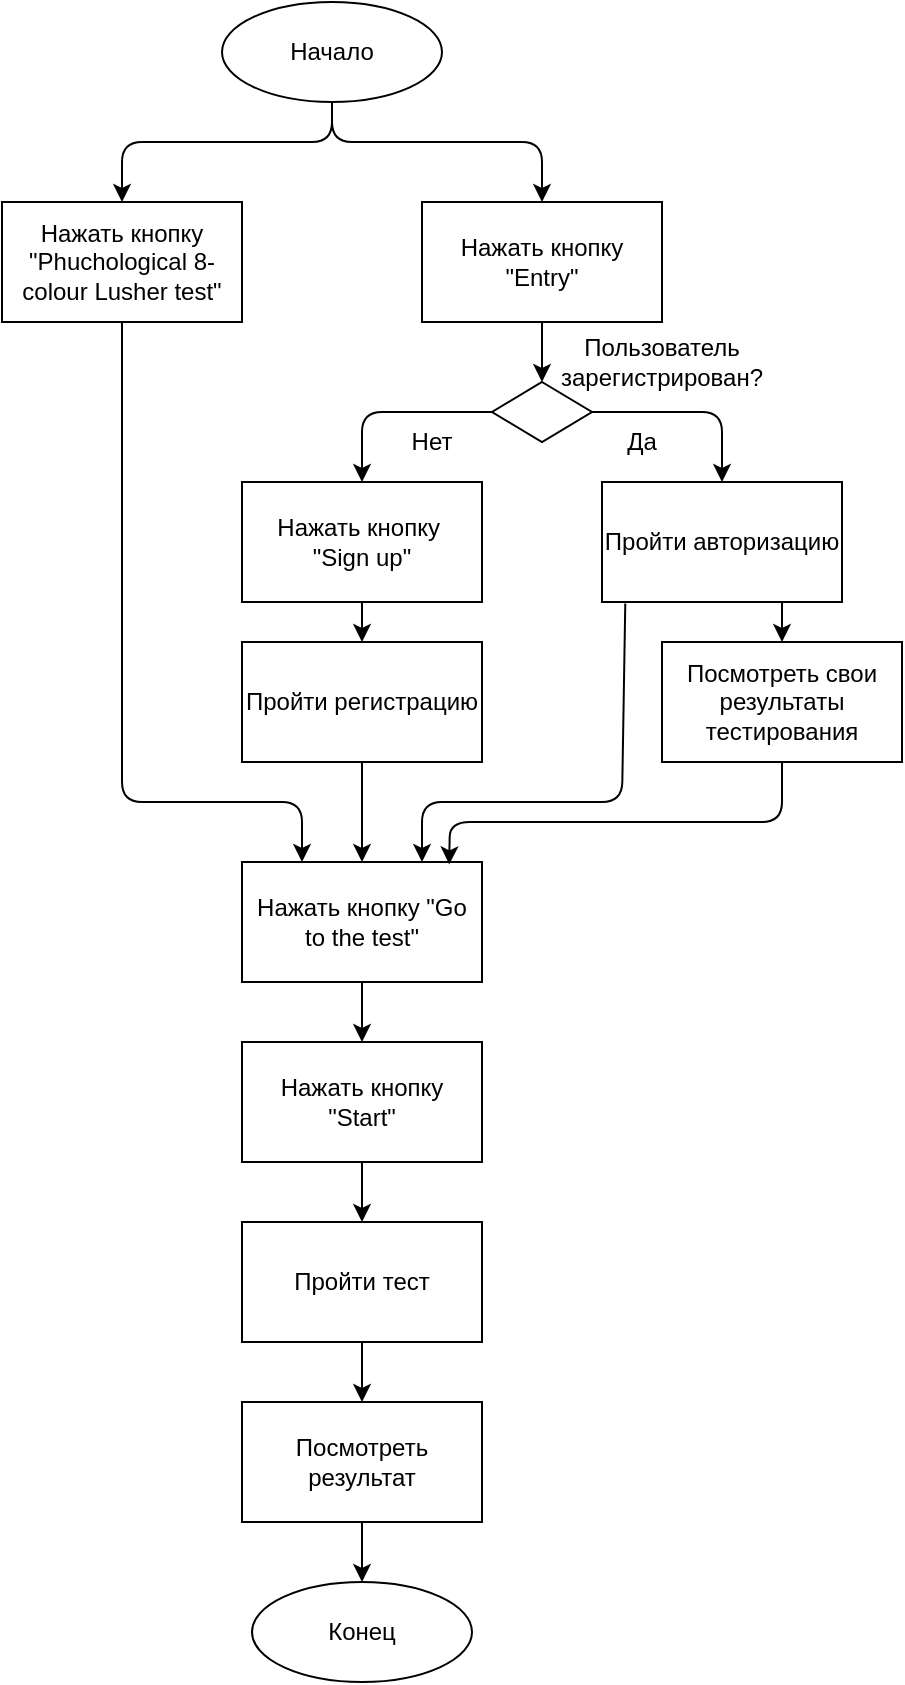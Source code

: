 <mxfile version="13.10.4" type="device"><diagram id="8kzZomNgAYGHZTL5mPqB" name="Page-1"><mxGraphModel dx="624" dy="571" grid="1" gridSize="10" guides="1" tooltips="1" connect="1" arrows="1" fold="1" page="1" pageScale="1" pageWidth="827" pageHeight="1169" math="0" shadow="0"><root><mxCell id="0"/><mxCell id="1" parent="0"/><mxCell id="WBd750er4zta18M8kLCe-1" value="Начало" style="ellipse;whiteSpace=wrap;html=1;" vertex="1" parent="1"><mxGeometry x="240" y="90" width="110" height="50" as="geometry"/></mxCell><mxCell id="WBd750er4zta18M8kLCe-2" value="Нажать кнопку &quot;Phuchological 8-colour Lusher test&quot;" style="rounded=0;whiteSpace=wrap;html=1;" vertex="1" parent="1"><mxGeometry x="130" y="190" width="120" height="60" as="geometry"/></mxCell><mxCell id="WBd750er4zta18M8kLCe-3" value="Нажать кнопку &quot;Entry&quot;" style="rounded=0;whiteSpace=wrap;html=1;" vertex="1" parent="1"><mxGeometry x="340" y="190" width="120" height="60" as="geometry"/></mxCell><mxCell id="WBd750er4zta18M8kLCe-4" value="" style="rhombus;whiteSpace=wrap;html=1;" vertex="1" parent="1"><mxGeometry x="375" y="280" width="50" height="30" as="geometry"/></mxCell><mxCell id="WBd750er4zta18M8kLCe-5" value="" style="endArrow=classic;html=1;entryX=0.5;entryY=0;entryDx=0;entryDy=0;exitX=0.5;exitY=1;exitDx=0;exitDy=0;" edge="1" parent="1" source="WBd750er4zta18M8kLCe-3" target="WBd750er4zta18M8kLCe-4"><mxGeometry width="50" height="50" relative="1" as="geometry"><mxPoint x="290" y="300" as="sourcePoint"/><mxPoint x="340" y="250" as="targetPoint"/></mxGeometry></mxCell><mxCell id="WBd750er4zta18M8kLCe-6" value="Пользователь зарегистрирован?" style="text;html=1;strokeColor=none;fillColor=none;align=center;verticalAlign=middle;whiteSpace=wrap;rounded=0;" vertex="1" parent="1"><mxGeometry x="440" y="260" width="40" height="20" as="geometry"/></mxCell><mxCell id="WBd750er4zta18M8kLCe-7" value="Нажать кнопку&amp;nbsp;&lt;br&gt;&quot;Sign up&quot;" style="rounded=0;whiteSpace=wrap;html=1;" vertex="1" parent="1"><mxGeometry x="250" y="330" width="120" height="60" as="geometry"/></mxCell><mxCell id="WBd750er4zta18M8kLCe-8" value="" style="endArrow=classic;html=1;exitX=0;exitY=0.5;exitDx=0;exitDy=0;entryX=0.5;entryY=0;entryDx=0;entryDy=0;" edge="1" parent="1" source="WBd750er4zta18M8kLCe-4" target="WBd750er4zta18M8kLCe-7"><mxGeometry width="50" height="50" relative="1" as="geometry"><mxPoint x="290" y="280" as="sourcePoint"/><mxPoint x="340" y="230" as="targetPoint"/><Array as="points"><mxPoint x="310" y="295"/></Array></mxGeometry></mxCell><mxCell id="WBd750er4zta18M8kLCe-9" value="Да" style="text;html=1;strokeColor=none;fillColor=none;align=center;verticalAlign=middle;whiteSpace=wrap;rounded=0;" vertex="1" parent="1"><mxGeometry x="430" y="300" width="40" height="20" as="geometry"/></mxCell><mxCell id="WBd750er4zta18M8kLCe-10" value="Пройти авторизацию" style="rounded=0;whiteSpace=wrap;html=1;" vertex="1" parent="1"><mxGeometry x="430" y="330" width="120" height="60" as="geometry"/></mxCell><mxCell id="WBd750er4zta18M8kLCe-11" value="" style="endArrow=classic;html=1;exitX=1;exitY=0.5;exitDx=0;exitDy=0;entryX=0.5;entryY=0;entryDx=0;entryDy=0;" edge="1" parent="1" source="WBd750er4zta18M8kLCe-4" target="WBd750er4zta18M8kLCe-10"><mxGeometry width="50" height="50" relative="1" as="geometry"><mxPoint x="290" y="380" as="sourcePoint"/><mxPoint x="340" y="330" as="targetPoint"/><Array as="points"><mxPoint x="490" y="295"/></Array></mxGeometry></mxCell><mxCell id="WBd750er4zta18M8kLCe-12" value="Нет" style="text;html=1;strokeColor=none;fillColor=none;align=center;verticalAlign=middle;whiteSpace=wrap;rounded=0;" vertex="1" parent="1"><mxGeometry x="325" y="300" width="40" height="20" as="geometry"/></mxCell><mxCell id="WBd750er4zta18M8kLCe-15" value="Нажать кнопку &quot;Go to the test&quot;" style="rounded=0;whiteSpace=wrap;html=1;" vertex="1" parent="1"><mxGeometry x="250" y="520" width="120" height="60" as="geometry"/></mxCell><mxCell id="WBd750er4zta18M8kLCe-16" value="Нажать кнопку &quot;Start&quot;" style="rounded=0;whiteSpace=wrap;html=1;" vertex="1" parent="1"><mxGeometry x="250" y="610" width="120" height="60" as="geometry"/></mxCell><mxCell id="WBd750er4zta18M8kLCe-17" value="Пройти тест" style="rounded=0;whiteSpace=wrap;html=1;" vertex="1" parent="1"><mxGeometry x="250" y="700" width="120" height="60" as="geometry"/></mxCell><mxCell id="WBd750er4zta18M8kLCe-18" value="Посмотреть результат" style="rounded=0;whiteSpace=wrap;html=1;" vertex="1" parent="1"><mxGeometry x="250" y="790" width="120" height="60" as="geometry"/></mxCell><mxCell id="WBd750er4zta18M8kLCe-19" value="" style="endArrow=classic;html=1;exitX=0.5;exitY=1;exitDx=0;exitDy=0;" edge="1" parent="1" source="WBd750er4zta18M8kLCe-15" target="WBd750er4zta18M8kLCe-16"><mxGeometry width="50" height="50" relative="1" as="geometry"><mxPoint x="430" y="790" as="sourcePoint"/><mxPoint x="480" y="740" as="targetPoint"/></mxGeometry></mxCell><mxCell id="WBd750er4zta18M8kLCe-20" value="" style="endArrow=classic;html=1;exitX=0.5;exitY=1;exitDx=0;exitDy=0;" edge="1" parent="1" source="WBd750er4zta18M8kLCe-16" target="WBd750er4zta18M8kLCe-17"><mxGeometry width="50" height="50" relative="1" as="geometry"><mxPoint x="430" y="790" as="sourcePoint"/><mxPoint x="480" y="740" as="targetPoint"/></mxGeometry></mxCell><mxCell id="WBd750er4zta18M8kLCe-21" value="" style="endArrow=classic;html=1;exitX=0.5;exitY=1;exitDx=0;exitDy=0;entryX=0.5;entryY=0;entryDx=0;entryDy=0;" edge="1" parent="1" source="WBd750er4zta18M8kLCe-17" target="WBd750er4zta18M8kLCe-18"><mxGeometry width="50" height="50" relative="1" as="geometry"><mxPoint x="430" y="790" as="sourcePoint"/><mxPoint x="480" y="740" as="targetPoint"/></mxGeometry></mxCell><mxCell id="WBd750er4zta18M8kLCe-22" value="" style="endArrow=classic;html=1;exitX=0.5;exitY=1;exitDx=0;exitDy=0;entryX=0.5;entryY=0;entryDx=0;entryDy=0;" edge="1" parent="1" source="WBd750er4zta18M8kLCe-1" target="WBd750er4zta18M8kLCe-3"><mxGeometry width="50" height="50" relative="1" as="geometry"><mxPoint x="290" y="250" as="sourcePoint"/><mxPoint x="340" y="200" as="targetPoint"/><Array as="points"><mxPoint x="295" y="160"/><mxPoint x="400" y="160"/></Array></mxGeometry></mxCell><mxCell id="WBd750er4zta18M8kLCe-23" value="" style="endArrow=classic;html=1;exitX=0.5;exitY=1;exitDx=0;exitDy=0;entryX=0.5;entryY=0;entryDx=0;entryDy=0;" edge="1" parent="1" source="WBd750er4zta18M8kLCe-1" target="WBd750er4zta18M8kLCe-2"><mxGeometry width="50" height="50" relative="1" as="geometry"><mxPoint x="290" y="250" as="sourcePoint"/><mxPoint x="340" y="200" as="targetPoint"/><Array as="points"><mxPoint x="295" y="160"/><mxPoint x="190" y="160"/></Array></mxGeometry></mxCell><mxCell id="WBd750er4zta18M8kLCe-24" value="" style="endArrow=classic;html=1;exitX=0.5;exitY=1;exitDx=0;exitDy=0;entryX=0.25;entryY=0;entryDx=0;entryDy=0;" edge="1" parent="1" source="WBd750er4zta18M8kLCe-2" target="WBd750er4zta18M8kLCe-15"><mxGeometry width="50" height="50" relative="1" as="geometry"><mxPoint x="290" y="350" as="sourcePoint"/><mxPoint x="280" y="500" as="targetPoint"/><Array as="points"><mxPoint x="190" y="490"/><mxPoint x="240" y="490"/><mxPoint x="280" y="490"/></Array></mxGeometry></mxCell><mxCell id="WBd750er4zta18M8kLCe-25" value="" style="endArrow=classic;html=1;exitX=0.5;exitY=1;exitDx=0;exitDy=0;entryX=0.5;entryY=0;entryDx=0;entryDy=0;" edge="1" parent="1" source="WBd750er4zta18M8kLCe-13" target="WBd750er4zta18M8kLCe-15"><mxGeometry width="50" height="50" relative="1" as="geometry"><mxPoint x="290" y="550" as="sourcePoint"/><mxPoint x="340" y="500" as="targetPoint"/><Array as="points"><mxPoint x="310" y="460"/></Array></mxGeometry></mxCell><mxCell id="WBd750er4zta18M8kLCe-26" value="" style="endArrow=classic;html=1;exitX=0.097;exitY=1.013;exitDx=0;exitDy=0;entryX=0.75;entryY=0;entryDx=0;entryDy=0;exitPerimeter=0;" edge="1" parent="1" source="WBd750er4zta18M8kLCe-10" target="WBd750er4zta18M8kLCe-15"><mxGeometry width="50" height="50" relative="1" as="geometry"><mxPoint x="290" y="450" as="sourcePoint"/><mxPoint x="340" y="400" as="targetPoint"/><Array as="points"><mxPoint x="440" y="490"/><mxPoint x="340" y="490"/></Array></mxGeometry></mxCell><mxCell id="WBd750er4zta18M8kLCe-27" value="Конец" style="ellipse;whiteSpace=wrap;html=1;" vertex="1" parent="1"><mxGeometry x="255" y="880" width="110" height="50" as="geometry"/></mxCell><mxCell id="WBd750er4zta18M8kLCe-28" value="" style="endArrow=classic;html=1;exitX=0.5;exitY=1;exitDx=0;exitDy=0;entryX=0.5;entryY=0;entryDx=0;entryDy=0;" edge="1" parent="1" source="WBd750er4zta18M8kLCe-18" target="WBd750er4zta18M8kLCe-27"><mxGeometry width="50" height="50" relative="1" as="geometry"><mxPoint x="340" y="890" as="sourcePoint"/><mxPoint x="390" y="840" as="targetPoint"/></mxGeometry></mxCell><mxCell id="WBd750er4zta18M8kLCe-13" value="Пройти регистрацию" style="rounded=0;whiteSpace=wrap;html=1;" vertex="1" parent="1"><mxGeometry x="250" y="410" width="120" height="60" as="geometry"/></mxCell><mxCell id="WBd750er4zta18M8kLCe-30" value="" style="endArrow=classic;html=1;exitX=0.5;exitY=1;exitDx=0;exitDy=0;entryX=0.5;entryY=0;entryDx=0;entryDy=0;" edge="1" parent="1" source="WBd750er4zta18M8kLCe-7" target="WBd750er4zta18M8kLCe-13"><mxGeometry width="50" height="50" relative="1" as="geometry"><mxPoint x="310" y="390" as="sourcePoint"/><mxPoint x="310" y="500" as="targetPoint"/><Array as="points"/></mxGeometry></mxCell><mxCell id="WBd750er4zta18M8kLCe-31" value="Посмотреть свои результаты тестирования" style="rounded=0;whiteSpace=wrap;html=1;" vertex="1" parent="1"><mxGeometry x="460" y="410" width="120" height="60" as="geometry"/></mxCell><mxCell id="WBd750er4zta18M8kLCe-32" value="" style="endArrow=classic;html=1;exitX=0.75;exitY=1;exitDx=0;exitDy=0;entryX=0.5;entryY=0;entryDx=0;entryDy=0;" edge="1" parent="1" source="WBd750er4zta18M8kLCe-10" target="WBd750er4zta18M8kLCe-31"><mxGeometry width="50" height="50" relative="1" as="geometry"><mxPoint x="340" y="570" as="sourcePoint"/><mxPoint x="390" y="520" as="targetPoint"/><Array as="points"/></mxGeometry></mxCell><mxCell id="WBd750er4zta18M8kLCe-33" value="" style="endArrow=classic;html=1;exitX=0.5;exitY=1;exitDx=0;exitDy=0;entryX=0.863;entryY=0.02;entryDx=0;entryDy=0;entryPerimeter=0;" edge="1" parent="1" source="WBd750er4zta18M8kLCe-31" target="WBd750er4zta18M8kLCe-15"><mxGeometry width="50" height="50" relative="1" as="geometry"><mxPoint x="340" y="570" as="sourcePoint"/><mxPoint x="390" y="520" as="targetPoint"/><Array as="points"><mxPoint x="520" y="500"/><mxPoint x="354" y="500"/></Array></mxGeometry></mxCell></root></mxGraphModel></diagram></mxfile>